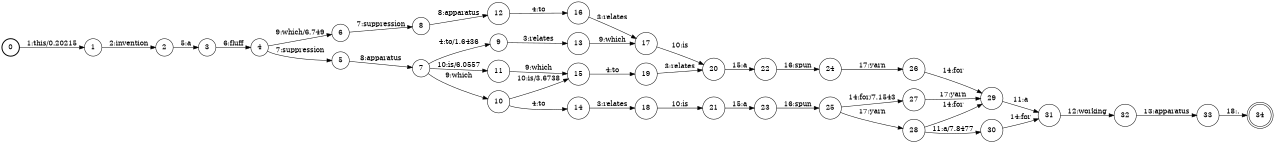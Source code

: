 digraph FST {
rankdir = LR;
size = "8.5,11";
label = "";
center = 1;
orientation = Portrait;
ranksep = "0.4";
nodesep = "0.25";
0 [label = "0", shape = circle, style = bold, fontsize = 14]
	0 -> 1 [label = "1:this/0.20215", fontsize = 14];
1 [label = "1", shape = circle, style = solid, fontsize = 14]
	1 -> 2 [label = "2:invention", fontsize = 14];
2 [label = "2", shape = circle, style = solid, fontsize = 14]
	2 -> 3 [label = "5:a", fontsize = 14];
3 [label = "3", shape = circle, style = solid, fontsize = 14]
	3 -> 4 [label = "6:fluff", fontsize = 14];
4 [label = "4", shape = circle, style = solid, fontsize = 14]
	4 -> 5 [label = "7:suppression", fontsize = 14];
	4 -> 6 [label = "9:which/6.749", fontsize = 14];
5 [label = "5", shape = circle, style = solid, fontsize = 14]
	5 -> 7 [label = "8:apparatus", fontsize = 14];
6 [label = "6", shape = circle, style = solid, fontsize = 14]
	6 -> 8 [label = "7:suppression", fontsize = 14];
7 [label = "7", shape = circle, style = solid, fontsize = 14]
	7 -> 9 [label = "4:to/1.6436", fontsize = 14];
	7 -> 10 [label = "9:which", fontsize = 14];
	7 -> 11 [label = "10:is/6.0557", fontsize = 14];
8 [label = "8", shape = circle, style = solid, fontsize = 14]
	8 -> 12 [label = "8:apparatus", fontsize = 14];
9 [label = "9", shape = circle, style = solid, fontsize = 14]
	9 -> 13 [label = "3:relates", fontsize = 14];
10 [label = "10", shape = circle, style = solid, fontsize = 14]
	10 -> 14 [label = "4:to", fontsize = 14];
	10 -> 15 [label = "10:is/3.6738", fontsize = 14];
11 [label = "11", shape = circle, style = solid, fontsize = 14]
	11 -> 15 [label = "9:which", fontsize = 14];
12 [label = "12", shape = circle, style = solid, fontsize = 14]
	12 -> 16 [label = "4:to", fontsize = 14];
13 [label = "13", shape = circle, style = solid, fontsize = 14]
	13 -> 17 [label = "9:which", fontsize = 14];
14 [label = "14", shape = circle, style = solid, fontsize = 14]
	14 -> 18 [label = "3:relates", fontsize = 14];
15 [label = "15", shape = circle, style = solid, fontsize = 14]
	15 -> 19 [label = "4:to", fontsize = 14];
16 [label = "16", shape = circle, style = solid, fontsize = 14]
	16 -> 17 [label = "3:relates", fontsize = 14];
17 [label = "17", shape = circle, style = solid, fontsize = 14]
	17 -> 20 [label = "10:is", fontsize = 14];
18 [label = "18", shape = circle, style = solid, fontsize = 14]
	18 -> 21 [label = "10:is", fontsize = 14];
19 [label = "19", shape = circle, style = solid, fontsize = 14]
	19 -> 20 [label = "3:relates", fontsize = 14];
20 [label = "20", shape = circle, style = solid, fontsize = 14]
	20 -> 22 [label = "15:a", fontsize = 14];
21 [label = "21", shape = circle, style = solid, fontsize = 14]
	21 -> 23 [label = "15:a", fontsize = 14];
22 [label = "22", shape = circle, style = solid, fontsize = 14]
	22 -> 24 [label = "16:spun", fontsize = 14];
23 [label = "23", shape = circle, style = solid, fontsize = 14]
	23 -> 25 [label = "16:spun", fontsize = 14];
24 [label = "24", shape = circle, style = solid, fontsize = 14]
	24 -> 26 [label = "17:yarn", fontsize = 14];
25 [label = "25", shape = circle, style = solid, fontsize = 14]
	25 -> 27 [label = "14:for/7.1543", fontsize = 14];
	25 -> 28 [label = "17:yarn", fontsize = 14];
26 [label = "26", shape = circle, style = solid, fontsize = 14]
	26 -> 29 [label = "14:for", fontsize = 14];
27 [label = "27", shape = circle, style = solid, fontsize = 14]
	27 -> 29 [label = "17:yarn", fontsize = 14];
28 [label = "28", shape = circle, style = solid, fontsize = 14]
	28 -> 30 [label = "11:a/7.8477", fontsize = 14];
	28 -> 29 [label = "14:for", fontsize = 14];
29 [label = "29", shape = circle, style = solid, fontsize = 14]
	29 -> 31 [label = "11:a", fontsize = 14];
30 [label = "30", shape = circle, style = solid, fontsize = 14]
	30 -> 31 [label = "14:for", fontsize = 14];
31 [label = "31", shape = circle, style = solid, fontsize = 14]
	31 -> 32 [label = "12:working", fontsize = 14];
32 [label = "32", shape = circle, style = solid, fontsize = 14]
	32 -> 33 [label = "13:apparatus", fontsize = 14];
33 [label = "33", shape = circle, style = solid, fontsize = 14]
	33 -> 34 [label = "18:.", fontsize = 14];
34 [label = "34", shape = doublecircle, style = solid, fontsize = 14]
}
